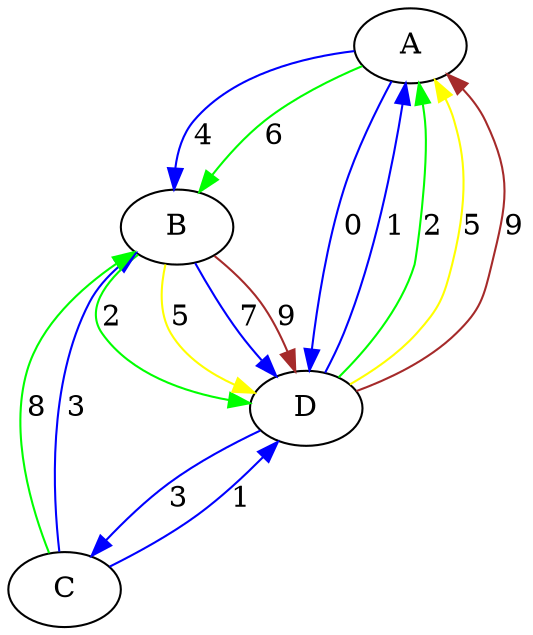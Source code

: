 digraph "G" {
A;
B;
C;
D;
A -> D  [color=blue, key=0, label=0];
A -> B  [color=blue, key=0, label=4];
A -> B  [color=green, key=1, label=6];
B -> D  [color=green, key=0, label=2];
B -> D  [color=yellow, key=1, label=5];
B -> D  [color=blue, key=2, label=7];
B -> D  [color=brown, key=3, label=9];
C -> D  [color=blue, key=0, label=1];
C -> B  [color=blue, key=0, label=3];
C -> B  [color=green, key=1, label=8];
D -> A  [color=blue, key=0, label=1];
D -> A  [color=green, key=1, label=2];
D -> A  [color=yellow, key=2, label=5];
D -> A  [color=brown, key=3, label=9];
D -> C  [color=blue, key=0, label=3];
}
